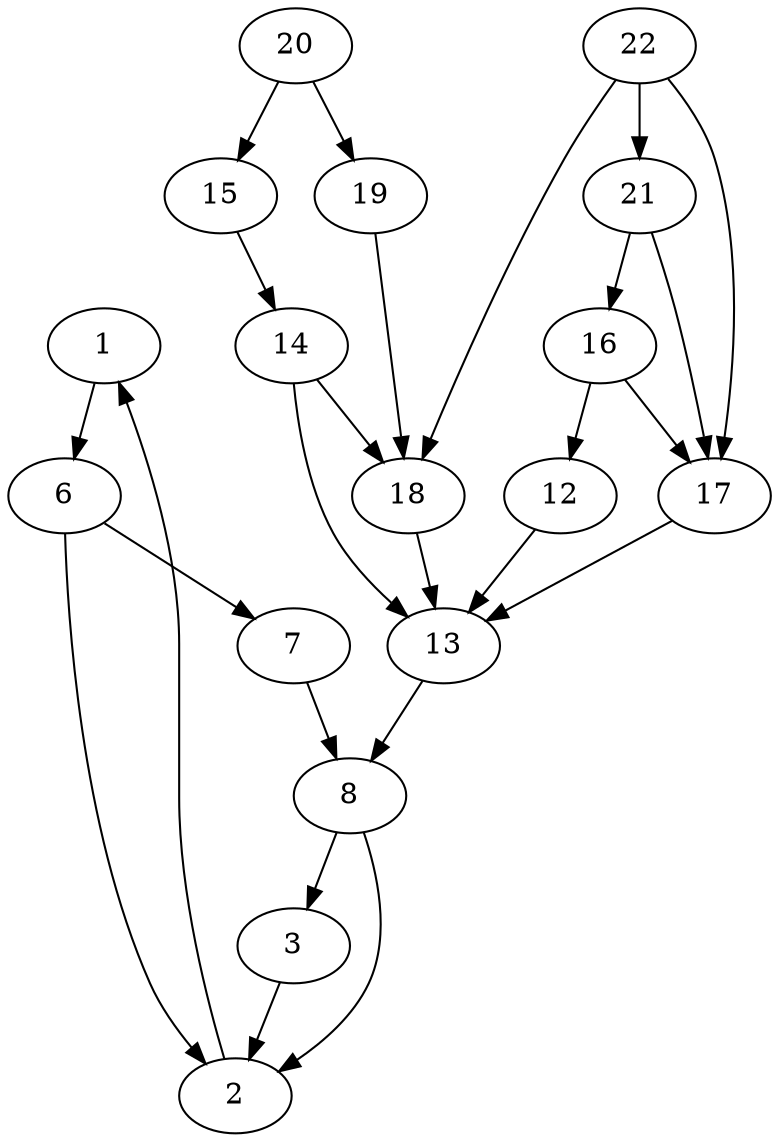 digraph A{
	1 -> 6;
	2 -> 1;
	3 -> 2;
	6 -> 2;
	6 -> 7;
	7 -> 8;
	8 -> 3;
	8 -> 2;
	12 -> 13;
	13 -> 8;
	14 -> 13;
	14 -> 18;
	15 -> 14;
	16 -> 12;
	16 -> 17;
	17 -> 13;
	18 -> 13;
	19 -> 18;
	20 -> 19;
	20 -> 15;
	21 -> 16;
	21 -> 17;
	22 -> 21;
	22 -> 17;
	22 -> 18;
}
